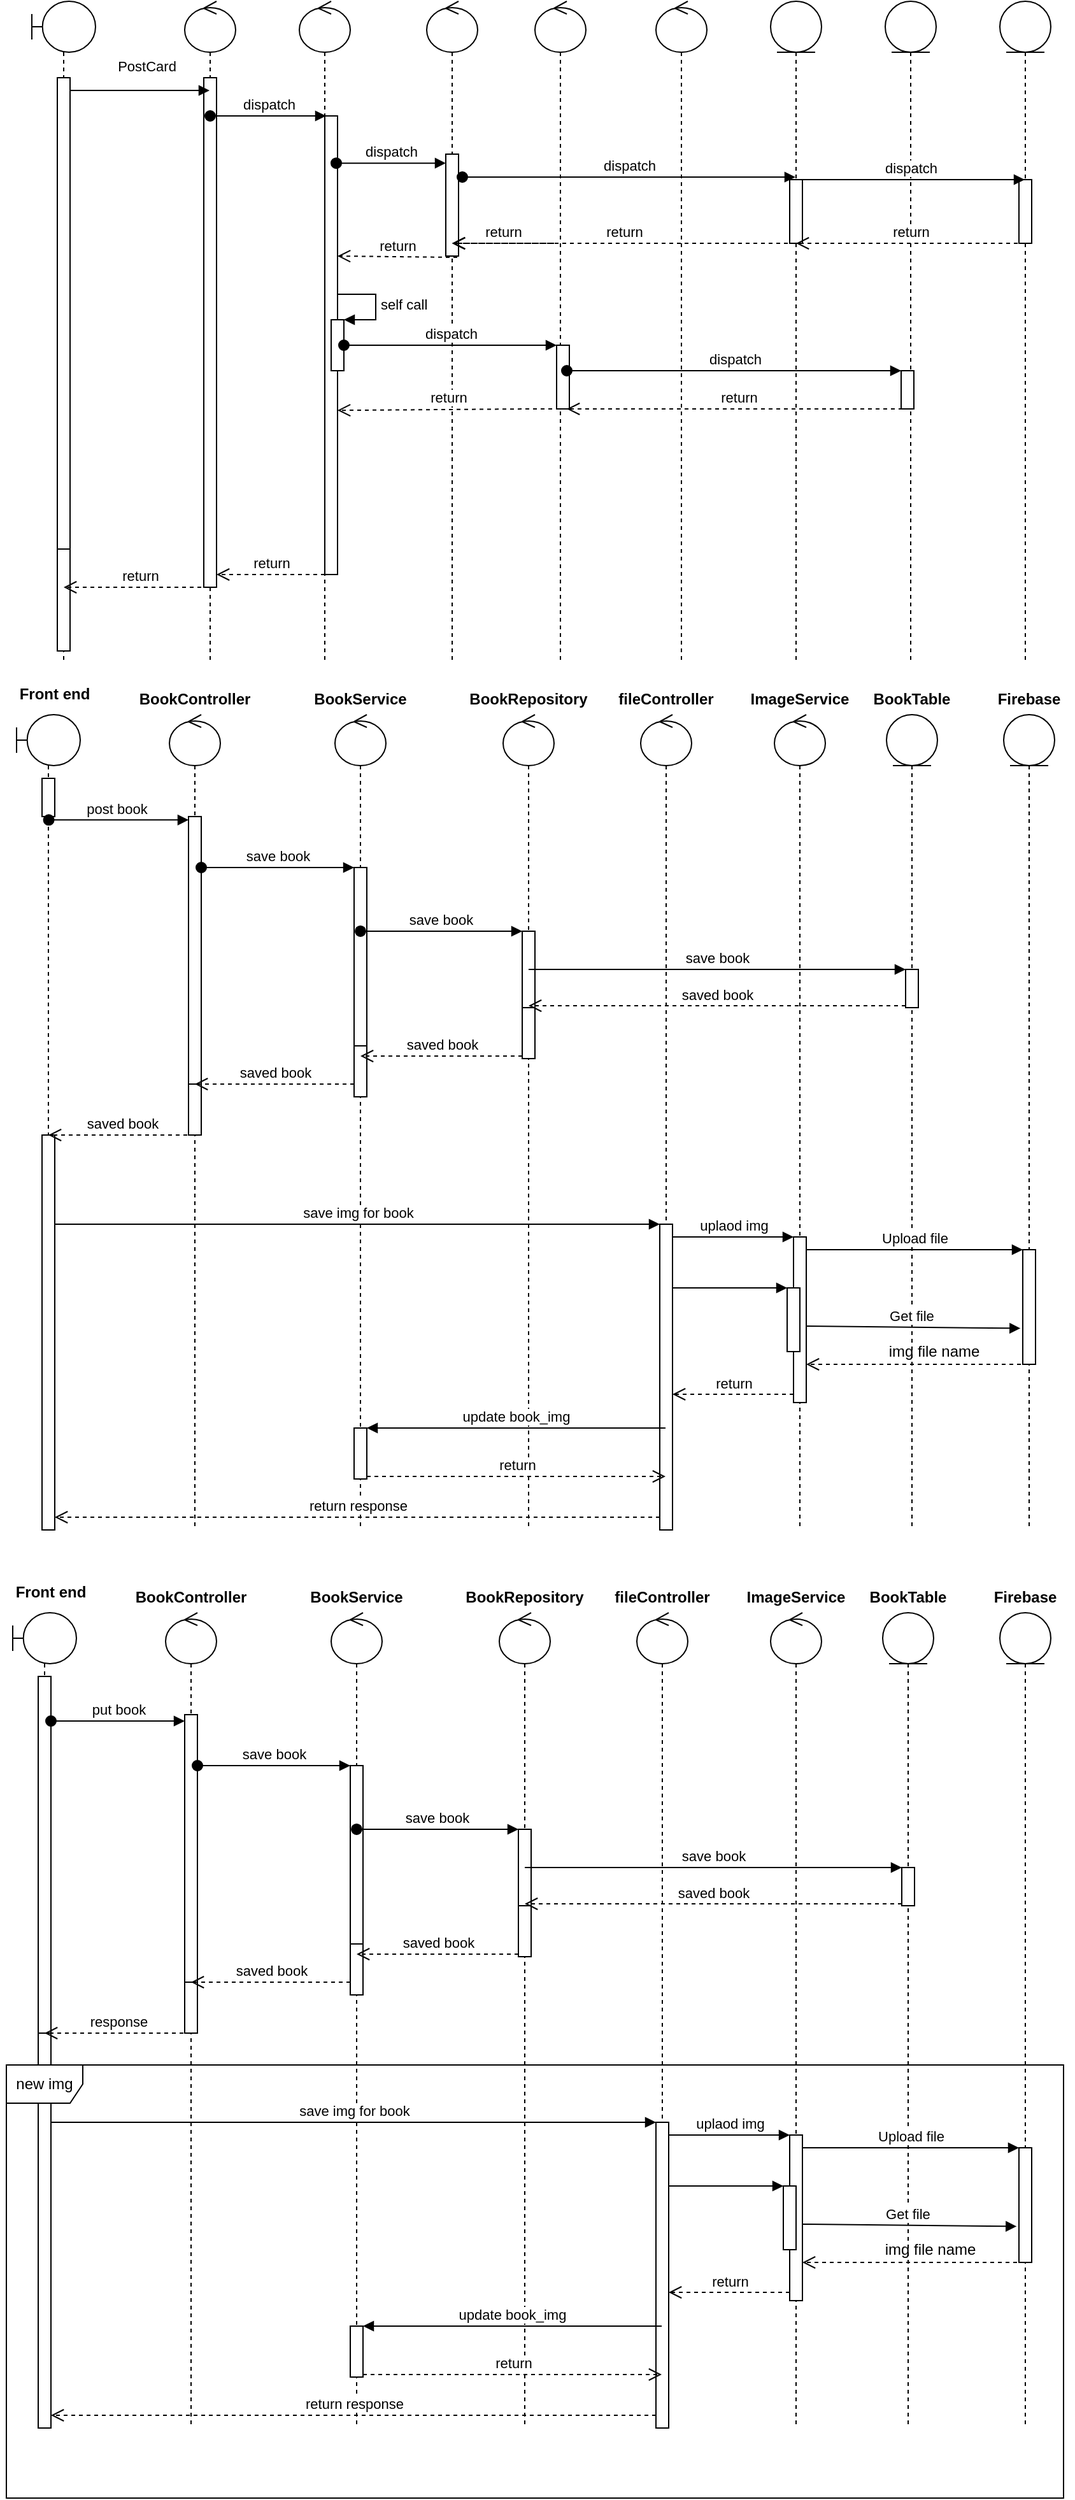 <mxfile version="18.0.6" type="device" pages="2"><diagram id="kgpKYQtTHZ0yAKxKKP6v" name="Page-1"><mxGraphModel dx="1422" dy="865" grid="1" gridSize="10" guides="1" tooltips="1" connect="1" arrows="1" fold="1" page="1" pageScale="1" pageWidth="850" pageHeight="1100" math="0" shadow="0"><root><mxCell id="0"/><mxCell id="1" parent="0"/><mxCell id="9QRSoNvHEUW13l7sTWn6-1" value="" style="shape=umlLifeline;participant=umlBoundary;perimeter=lifelinePerimeter;whiteSpace=wrap;html=1;container=1;collapsible=0;recursiveResize=0;verticalAlign=top;spacingTop=36;outlineConnect=0;" parent="1" vertex="1"><mxGeometry x="30" y="80" width="50" height="520" as="geometry"/></mxCell><mxCell id="9QRSoNvHEUW13l7sTWn6-12" value="" style="html=1;points=[];perimeter=orthogonalPerimeter;" parent="9QRSoNvHEUW13l7sTWn6-1" vertex="1"><mxGeometry x="20" y="60" width="10" height="380" as="geometry"/></mxCell><mxCell id="9QRSoNvHEUW13l7sTWn6-49" value="" style="html=1;points=[];perimeter=orthogonalPerimeter;" parent="9QRSoNvHEUW13l7sTWn6-1" vertex="1"><mxGeometry x="20" y="430" width="10" height="80" as="geometry"/></mxCell><mxCell id="9QRSoNvHEUW13l7sTWn6-2" value="" style="shape=umlLifeline;participant=umlEntity;perimeter=lifelinePerimeter;whiteSpace=wrap;html=1;container=1;collapsible=0;recursiveResize=0;verticalAlign=top;spacingTop=36;outlineConnect=0;" parent="1" vertex="1"><mxGeometry x="700" y="80" width="40" height="520" as="geometry"/></mxCell><mxCell id="9QRSoNvHEUW13l7sTWn6-35" value="" style="html=1;points=[];perimeter=orthogonalPerimeter;" parent="9QRSoNvHEUW13l7sTWn6-2" vertex="1"><mxGeometry x="12.5" y="290" width="10" height="30" as="geometry"/></mxCell><mxCell id="9QRSoNvHEUW13l7sTWn6-3" value="" style="shape=umlLifeline;participant=umlEntity;perimeter=lifelinePerimeter;whiteSpace=wrap;html=1;container=1;collapsible=0;recursiveResize=0;verticalAlign=top;spacingTop=36;outlineConnect=0;" parent="1" vertex="1"><mxGeometry x="790" y="80" width="40" height="520" as="geometry"/></mxCell><mxCell id="9QRSoNvHEUW13l7sTWn6-46" value="" style="html=1;points=[];perimeter=orthogonalPerimeter;" parent="9QRSoNvHEUW13l7sTWn6-3" vertex="1"><mxGeometry x="15" y="140" width="10" height="50" as="geometry"/></mxCell><mxCell id="9QRSoNvHEUW13l7sTWn6-4" value="" style="shape=umlLifeline;participant=umlEntity;perimeter=lifelinePerimeter;whiteSpace=wrap;html=1;container=1;collapsible=0;recursiveResize=0;verticalAlign=top;spacingTop=36;outlineConnect=0;" parent="1" vertex="1"><mxGeometry x="610" y="80" width="40" height="520" as="geometry"/></mxCell><mxCell id="9QRSoNvHEUW13l7sTWn6-21" value="" style="html=1;points=[];perimeter=orthogonalPerimeter;" parent="9QRSoNvHEUW13l7sTWn6-4" vertex="1"><mxGeometry x="15" y="140" width="10" height="50" as="geometry"/></mxCell><mxCell id="9QRSoNvHEUW13l7sTWn6-5" value="" style="shape=umlLifeline;participant=umlControl;perimeter=lifelinePerimeter;whiteSpace=wrap;html=1;container=1;collapsible=0;recursiveResize=0;verticalAlign=top;spacingTop=36;outlineConnect=0;" parent="1" vertex="1"><mxGeometry x="150" y="80" width="40" height="520" as="geometry"/></mxCell><mxCell id="9QRSoNvHEUW13l7sTWn6-48" value="return" style="html=1;verticalAlign=bottom;endArrow=open;dashed=1;endSize=8;rounded=0;" parent="9QRSoNvHEUW13l7sTWn6-5" target="9QRSoNvHEUW13l7sTWn6-50" edge="1"><mxGeometry relative="1" as="geometry"><mxPoint x="110" y="450" as="sourcePoint"/><mxPoint x="30" y="450" as="targetPoint"/></mxGeometry></mxCell><mxCell id="9QRSoNvHEUW13l7sTWn6-50" value="" style="html=1;points=[];perimeter=orthogonalPerimeter;" parent="9QRSoNvHEUW13l7sTWn6-5" vertex="1"><mxGeometry x="15" y="60" width="10" height="400" as="geometry"/></mxCell><mxCell id="9QRSoNvHEUW13l7sTWn6-51" value="return" style="html=1;verticalAlign=bottom;endArrow=open;dashed=1;endSize=8;rounded=0;" parent="9QRSoNvHEUW13l7sTWn6-5" target="9QRSoNvHEUW13l7sTWn6-1" edge="1"><mxGeometry relative="1" as="geometry"><mxPoint x="25" y="460" as="sourcePoint"/><mxPoint x="-55" y="460" as="targetPoint"/></mxGeometry></mxCell><mxCell id="9QRSoNvHEUW13l7sTWn6-6" value="" style="shape=umlLifeline;participant=umlControl;perimeter=lifelinePerimeter;whiteSpace=wrap;html=1;container=1;collapsible=0;recursiveResize=0;verticalAlign=top;spacingTop=36;outlineConnect=0;" parent="1" vertex="1"><mxGeometry x="240" y="80" width="40" height="520" as="geometry"/></mxCell><mxCell id="9QRSoNvHEUW13l7sTWn6-14" value="" style="html=1;points=[];perimeter=orthogonalPerimeter;" parent="9QRSoNvHEUW13l7sTWn6-6" vertex="1"><mxGeometry x="20" y="90" width="10" height="360" as="geometry"/></mxCell><mxCell id="9QRSoNvHEUW13l7sTWn6-23" value="return" style="html=1;verticalAlign=bottom;endArrow=open;dashed=1;endSize=8;rounded=0;exitX=0.9;exitY=1.013;exitDx=0;exitDy=0;exitPerimeter=0;" parent="9QRSoNvHEUW13l7sTWn6-6" source="9QRSoNvHEUW13l7sTWn6-16" edge="1"><mxGeometry relative="1" as="geometry"><mxPoint x="110" y="200" as="sourcePoint"/><mxPoint x="30" y="200" as="targetPoint"/></mxGeometry></mxCell><mxCell id="9QRSoNvHEUW13l7sTWn6-24" value="" style="html=1;points=[];perimeter=orthogonalPerimeter;" parent="9QRSoNvHEUW13l7sTWn6-6" vertex="1"><mxGeometry x="25" y="250" width="10" height="40" as="geometry"/></mxCell><mxCell id="9QRSoNvHEUW13l7sTWn6-25" value="self call" style="edgeStyle=orthogonalEdgeStyle;html=1;align=left;spacingLeft=2;endArrow=block;rounded=0;entryX=1;entryY=0;" parent="9QRSoNvHEUW13l7sTWn6-6" target="9QRSoNvHEUW13l7sTWn6-24" edge="1"><mxGeometry relative="1" as="geometry"><mxPoint x="30" y="230" as="sourcePoint"/><Array as="points"><mxPoint x="60" y="230"/></Array></mxGeometry></mxCell><mxCell id="9QRSoNvHEUW13l7sTWn6-7" value="" style="shape=umlLifeline;participant=umlControl;perimeter=lifelinePerimeter;whiteSpace=wrap;html=1;container=1;collapsible=0;recursiveResize=0;verticalAlign=top;spacingTop=36;outlineConnect=0;" parent="1" vertex="1"><mxGeometry x="340" y="80" width="40" height="520" as="geometry"/></mxCell><mxCell id="9QRSoNvHEUW13l7sTWn6-16" value="" style="html=1;points=[];perimeter=orthogonalPerimeter;" parent="9QRSoNvHEUW13l7sTWn6-7" vertex="1"><mxGeometry x="15" y="120" width="10" height="80" as="geometry"/></mxCell><mxCell id="9QRSoNvHEUW13l7sTWn6-8" value="" style="shape=umlLifeline;participant=umlControl;perimeter=lifelinePerimeter;whiteSpace=wrap;html=1;container=1;collapsible=0;recursiveResize=0;verticalAlign=top;spacingTop=36;outlineConnect=0;" parent="1" vertex="1"><mxGeometry x="425" y="80" width="40" height="520" as="geometry"/></mxCell><mxCell id="9QRSoNvHEUW13l7sTWn6-32" value="" style="html=1;points=[];perimeter=orthogonalPerimeter;" parent="9QRSoNvHEUW13l7sTWn6-8" vertex="1"><mxGeometry x="17" y="270" width="10" height="50" as="geometry"/></mxCell><mxCell id="9QRSoNvHEUW13l7sTWn6-9" value="" style="shape=umlLifeline;participant=umlControl;perimeter=lifelinePerimeter;whiteSpace=wrap;html=1;container=1;collapsible=0;recursiveResize=0;verticalAlign=top;spacingTop=36;outlineConnect=0;" parent="1" vertex="1"><mxGeometry x="520" y="80" width="40" height="520" as="geometry"/></mxCell><mxCell id="9QRSoNvHEUW13l7sTWn6-13" value="PostCard" style="html=1;verticalAlign=bottom;endArrow=block;rounded=0;" parent="1" source="9QRSoNvHEUW13l7sTWn6-12" target="9QRSoNvHEUW13l7sTWn6-5" edge="1"><mxGeometry x="0.096" y="10" width="80" relative="1" as="geometry"><mxPoint x="360" y="270" as="sourcePoint"/><mxPoint x="440" y="270" as="targetPoint"/><Array as="points"><mxPoint x="120" y="150"/></Array><mxPoint as="offset"/></mxGeometry></mxCell><mxCell id="9QRSoNvHEUW13l7sTWn6-15" value="dispatch" style="html=1;verticalAlign=bottom;startArrow=oval;endArrow=block;startSize=8;rounded=0;entryX=0.1;entryY=0;entryDx=0;entryDy=0;entryPerimeter=0;" parent="1" target="9QRSoNvHEUW13l7sTWn6-14" edge="1"><mxGeometry relative="1" as="geometry"><mxPoint x="170" y="170" as="sourcePoint"/></mxGeometry></mxCell><mxCell id="9QRSoNvHEUW13l7sTWn6-17" value="dispatch" style="html=1;verticalAlign=bottom;startArrow=oval;endArrow=block;startSize=8;rounded=0;exitX=0.9;exitY=0.103;exitDx=0;exitDy=0;exitPerimeter=0;" parent="1" source="9QRSoNvHEUW13l7sTWn6-14" target="9QRSoNvHEUW13l7sTWn6-16" edge="1"><mxGeometry relative="1" as="geometry"><mxPoint x="295" y="200" as="sourcePoint"/></mxGeometry></mxCell><mxCell id="9QRSoNvHEUW13l7sTWn6-18" value="dispatch" style="html=1;verticalAlign=bottom;startArrow=oval;startFill=1;endArrow=block;startSize=8;rounded=0;exitX=1.3;exitY=0.225;exitDx=0;exitDy=0;exitPerimeter=0;" parent="1" source="9QRSoNvHEUW13l7sTWn6-16" target="9QRSoNvHEUW13l7sTWn6-4" edge="1"><mxGeometry width="60" relative="1" as="geometry"><mxPoint x="370" y="270" as="sourcePoint"/><mxPoint x="430" y="270" as="targetPoint"/></mxGeometry></mxCell><mxCell id="9QRSoNvHEUW13l7sTWn6-22" value="return" style="html=1;verticalAlign=bottom;endArrow=open;dashed=1;endSize=8;rounded=0;" parent="1" source="9QRSoNvHEUW13l7sTWn6-4" edge="1"><mxGeometry relative="1" as="geometry"><mxPoint x="440" y="270" as="sourcePoint"/><mxPoint x="360" y="270" as="targetPoint"/></mxGeometry></mxCell><mxCell id="9QRSoNvHEUW13l7sTWn6-33" value="dispatch" style="html=1;verticalAlign=bottom;startArrow=oval;endArrow=block;startSize=8;rounded=0;" parent="1" source="9QRSoNvHEUW13l7sTWn6-24" target="9QRSoNvHEUW13l7sTWn6-32" edge="1"><mxGeometry relative="1" as="geometry"><mxPoint x="280" y="364" as="sourcePoint"/></mxGeometry></mxCell><mxCell id="9QRSoNvHEUW13l7sTWn6-36" value="dispatch" style="html=1;verticalAlign=bottom;startArrow=oval;endArrow=block;startSize=8;rounded=0;" parent="1" target="9QRSoNvHEUW13l7sTWn6-35" edge="1"><mxGeometry relative="1" as="geometry"><mxPoint x="450" y="370" as="sourcePoint"/></mxGeometry></mxCell><mxCell id="9QRSoNvHEUW13l7sTWn6-37" value="return" style="html=1;verticalAlign=bottom;endArrow=open;dashed=1;endSize=8;rounded=0;" parent="1" edge="1"><mxGeometry relative="1" as="geometry"><mxPoint x="440" y="270" as="sourcePoint"/><mxPoint x="360" y="270" as="targetPoint"/></mxGeometry></mxCell><mxCell id="9QRSoNvHEUW13l7sTWn6-38" value="return" style="html=1;verticalAlign=bottom;endArrow=open;dashed=1;endSize=8;rounded=0;" parent="1" edge="1"><mxGeometry relative="1" as="geometry"><mxPoint x="440" y="270" as="sourcePoint"/><mxPoint x="360" y="270" as="targetPoint"/></mxGeometry></mxCell><mxCell id="9QRSoNvHEUW13l7sTWn6-40" value="return" style="html=1;verticalAlign=bottom;endArrow=open;dashed=1;endSize=8;rounded=0;" parent="1" source="9QRSoNvHEUW13l7sTWn6-2" edge="1"><mxGeometry relative="1" as="geometry"><mxPoint x="540" y="400" as="sourcePoint"/><mxPoint x="450" y="400" as="targetPoint"/></mxGeometry></mxCell><mxCell id="9QRSoNvHEUW13l7sTWn6-41" value="return" style="html=1;verticalAlign=bottom;endArrow=open;dashed=1;endSize=8;rounded=0;entryX=1;entryY=0.642;entryDx=0;entryDy=0;entryPerimeter=0;" parent="1" source="9QRSoNvHEUW13l7sTWn6-8" target="9QRSoNvHEUW13l7sTWn6-14" edge="1"><mxGeometry relative="1" as="geometry"><mxPoint x="440" y="270" as="sourcePoint"/><mxPoint x="360" y="270" as="targetPoint"/><Array as="points"><mxPoint x="420" y="400"/></Array></mxGeometry></mxCell><mxCell id="9QRSoNvHEUW13l7sTWn6-45" value="dispatch" style="html=1;verticalAlign=bottom;endArrow=block;rounded=0;" parent="1" target="9QRSoNvHEUW13l7sTWn6-3" edge="1"><mxGeometry width="80" relative="1" as="geometry"><mxPoint x="630" y="220" as="sourcePoint"/><mxPoint x="720" y="220" as="targetPoint"/></mxGeometry></mxCell><mxCell id="9QRSoNvHEUW13l7sTWn6-47" value="return" style="html=1;verticalAlign=bottom;endArrow=open;dashed=1;endSize=8;rounded=0;" parent="1" edge="1"><mxGeometry relative="1" as="geometry"><mxPoint x="810" y="270" as="sourcePoint"/><mxPoint x="630" y="270" as="targetPoint"/></mxGeometry></mxCell><mxCell id="xlgQe5Sv33QRE4yqEXiX-37" value="" style="shape=umlLifeline;participant=umlBoundary;perimeter=lifelinePerimeter;whiteSpace=wrap;html=1;container=1;collapsible=0;recursiveResize=0;verticalAlign=top;spacingTop=36;outlineConnect=0;" parent="1" vertex="1"><mxGeometry x="18" y="640" width="50" height="640" as="geometry"/></mxCell><mxCell id="xlgQe5Sv33QRE4yqEXiX-45" value="" style="html=1;points=[];perimeter=orthogonalPerimeter;" parent="xlgQe5Sv33QRE4yqEXiX-37" vertex="1"><mxGeometry x="20" y="50" width="10" height="30" as="geometry"/></mxCell><mxCell id="xlgQe5Sv33QRE4yqEXiX-63" value="" style="html=1;points=[];perimeter=orthogonalPerimeter;" parent="xlgQe5Sv33QRE4yqEXiX-37" vertex="1"><mxGeometry x="20" y="330" width="10" height="310" as="geometry"/></mxCell><mxCell id="xlgQe5Sv33QRE4yqEXiX-38" value="" style="shape=umlLifeline;participant=umlControl;perimeter=lifelinePerimeter;whiteSpace=wrap;html=1;container=1;collapsible=0;recursiveResize=0;verticalAlign=top;spacingTop=36;outlineConnect=0;" parent="1" vertex="1"><mxGeometry x="138" y="640" width="40" height="640" as="geometry"/></mxCell><mxCell id="xlgQe5Sv33QRE4yqEXiX-46" value="" style="html=1;points=[];perimeter=orthogonalPerimeter;" parent="xlgQe5Sv33QRE4yqEXiX-38" vertex="1"><mxGeometry x="15" y="80" width="10" height="210" as="geometry"/></mxCell><mxCell id="xlgQe5Sv33QRE4yqEXiX-61" value="" style="html=1;points=[];perimeter=orthogonalPerimeter;" parent="xlgQe5Sv33QRE4yqEXiX-38" vertex="1"><mxGeometry x="15" y="290" width="10" height="40" as="geometry"/></mxCell><mxCell id="xlgQe5Sv33QRE4yqEXiX-39" value="" style="shape=umlLifeline;participant=umlControl;perimeter=lifelinePerimeter;whiteSpace=wrap;html=1;container=1;collapsible=0;recursiveResize=0;verticalAlign=top;spacingTop=36;outlineConnect=0;" parent="1" vertex="1"><mxGeometry x="268" y="640" width="40" height="640" as="geometry"/></mxCell><mxCell id="xlgQe5Sv33QRE4yqEXiX-48" value="" style="html=1;points=[];perimeter=orthogonalPerimeter;" parent="xlgQe5Sv33QRE4yqEXiX-39" vertex="1"><mxGeometry x="15" y="120" width="10" height="140" as="geometry"/></mxCell><mxCell id="xlgQe5Sv33QRE4yqEXiX-60" value="" style="html=1;points=[];perimeter=orthogonalPerimeter;" parent="xlgQe5Sv33QRE4yqEXiX-39" vertex="1"><mxGeometry x="15" y="260" width="10" height="40" as="geometry"/></mxCell><mxCell id="xlgQe5Sv33QRE4yqEXiX-79" value="" style="html=1;points=[];perimeter=orthogonalPerimeter;" parent="xlgQe5Sv33QRE4yqEXiX-39" vertex="1"><mxGeometry x="15" y="560" width="10" height="40" as="geometry"/></mxCell><mxCell id="xlgQe5Sv33QRE4yqEXiX-40" value="" style="shape=umlLifeline;participant=umlControl;perimeter=lifelinePerimeter;whiteSpace=wrap;html=1;container=1;collapsible=0;recursiveResize=0;verticalAlign=top;spacingTop=36;outlineConnect=0;" parent="1" vertex="1"><mxGeometry x="400" y="640" width="40" height="640" as="geometry"/></mxCell><mxCell id="xlgQe5Sv33QRE4yqEXiX-50" value="" style="html=1;points=[];perimeter=orthogonalPerimeter;" parent="xlgQe5Sv33QRE4yqEXiX-40" vertex="1"><mxGeometry x="15" y="170" width="10" height="60" as="geometry"/></mxCell><mxCell id="xlgQe5Sv33QRE4yqEXiX-57" value="" style="html=1;points=[];perimeter=orthogonalPerimeter;" parent="xlgQe5Sv33QRE4yqEXiX-40" vertex="1"><mxGeometry x="15" y="230" width="10" height="40" as="geometry"/></mxCell><mxCell id="xlgQe5Sv33QRE4yqEXiX-41" value="" style="shape=umlLifeline;participant=umlControl;perimeter=lifelinePerimeter;whiteSpace=wrap;html=1;container=1;collapsible=0;recursiveResize=0;verticalAlign=top;spacingTop=36;outlineConnect=0;" parent="1" vertex="1"><mxGeometry x="508" y="640" width="40" height="640" as="geometry"/></mxCell><mxCell id="xlgQe5Sv33QRE4yqEXiX-65" value="" style="html=1;points=[];perimeter=orthogonalPerimeter;" parent="xlgQe5Sv33QRE4yqEXiX-41" vertex="1"><mxGeometry x="15" y="400" width="10" height="240" as="geometry"/></mxCell><mxCell id="xlgQe5Sv33QRE4yqEXiX-42" value="" style="shape=umlLifeline;participant=umlControl;perimeter=lifelinePerimeter;whiteSpace=wrap;html=1;container=1;collapsible=0;recursiveResize=0;verticalAlign=top;spacingTop=36;outlineConnect=0;" parent="1" vertex="1"><mxGeometry x="613" y="640" width="40" height="640" as="geometry"/></mxCell><mxCell id="xlgQe5Sv33QRE4yqEXiX-68" value="" style="html=1;points=[];perimeter=orthogonalPerimeter;" parent="xlgQe5Sv33QRE4yqEXiX-42" vertex="1"><mxGeometry x="15" y="410" width="10" height="130" as="geometry"/></mxCell><mxCell id="xlgQe5Sv33QRE4yqEXiX-75" value="" style="html=1;points=[];perimeter=orthogonalPerimeter;" parent="xlgQe5Sv33QRE4yqEXiX-42" vertex="1"><mxGeometry x="10" y="450" width="10" height="50" as="geometry"/></mxCell><mxCell id="xlgQe5Sv33QRE4yqEXiX-43" value="" style="shape=umlLifeline;participant=umlEntity;perimeter=lifelinePerimeter;whiteSpace=wrap;html=1;container=1;collapsible=0;recursiveResize=0;verticalAlign=top;spacingTop=36;outlineConnect=0;" parent="1" vertex="1"><mxGeometry x="701" y="640" width="40" height="640" as="geometry"/></mxCell><mxCell id="xlgQe5Sv33QRE4yqEXiX-54" value="" style="html=1;points=[];perimeter=orthogonalPerimeter;" parent="xlgQe5Sv33QRE4yqEXiX-43" vertex="1"><mxGeometry x="15" y="200" width="10" height="30" as="geometry"/></mxCell><mxCell id="xlgQe5Sv33QRE4yqEXiX-44" value="" style="shape=umlLifeline;participant=umlEntity;perimeter=lifelinePerimeter;whiteSpace=wrap;html=1;container=1;collapsible=0;recursiveResize=0;verticalAlign=top;spacingTop=36;outlineConnect=0;" parent="1" vertex="1"><mxGeometry x="793" y="640" width="40" height="640" as="geometry"/></mxCell><mxCell id="xlgQe5Sv33QRE4yqEXiX-71" value="" style="html=1;points=[];perimeter=orthogonalPerimeter;" parent="xlgQe5Sv33QRE4yqEXiX-44" vertex="1"><mxGeometry x="15" y="420" width="10" height="90" as="geometry"/></mxCell><mxCell id="xlgQe5Sv33QRE4yqEXiX-47" value="post book&amp;nbsp;" style="html=1;verticalAlign=bottom;startArrow=oval;endArrow=block;startSize=8;rounded=0;exitX=0.529;exitY=1.089;exitDx=0;exitDy=0;exitPerimeter=0;" parent="1" source="xlgQe5Sv33QRE4yqEXiX-45" target="xlgQe5Sv33QRE4yqEXiX-46" edge="1"><mxGeometry relative="1" as="geometry"><mxPoint x="93" y="720" as="sourcePoint"/></mxGeometry></mxCell><mxCell id="xlgQe5Sv33QRE4yqEXiX-49" value="save book" style="html=1;verticalAlign=bottom;startArrow=oval;endArrow=block;startSize=8;rounded=0;" parent="1" source="xlgQe5Sv33QRE4yqEXiX-46" target="xlgQe5Sv33QRE4yqEXiX-48" edge="1"><mxGeometry relative="1" as="geometry"><mxPoint x="223" y="800" as="sourcePoint"/><Array as="points"><mxPoint x="268" y="760"/></Array></mxGeometry></mxCell><mxCell id="xlgQe5Sv33QRE4yqEXiX-51" value="save book" style="html=1;verticalAlign=bottom;startArrow=oval;endArrow=block;startSize=8;rounded=0;exitX=0.5;exitY=0.357;exitDx=0;exitDy=0;exitPerimeter=0;" parent="1" source="xlgQe5Sv33QRE4yqEXiX-48" target="xlgQe5Sv33QRE4yqEXiX-50" edge="1"><mxGeometry relative="1" as="geometry"><mxPoint x="353" y="810" as="sourcePoint"/><Array as="points"><mxPoint x="358" y="810"/></Array></mxGeometry></mxCell><mxCell id="xlgQe5Sv33QRE4yqEXiX-56" value="saved book" style="html=1;verticalAlign=bottom;endArrow=open;dashed=1;endSize=8;exitX=0;exitY=0.95;rounded=0;" parent="1" source="xlgQe5Sv33QRE4yqEXiX-54" target="xlgQe5Sv33QRE4yqEXiX-40" edge="1"><mxGeometry relative="1" as="geometry"><mxPoint x="646" y="916" as="targetPoint"/></mxGeometry></mxCell><mxCell id="xlgQe5Sv33QRE4yqEXiX-55" value="save book" style="html=1;verticalAlign=bottom;endArrow=block;entryX=0;entryY=0;rounded=0;" parent="1" source="xlgQe5Sv33QRE4yqEXiX-40" target="xlgQe5Sv33QRE4yqEXiX-54" edge="1"><mxGeometry relative="1" as="geometry"><mxPoint x="646" y="840" as="sourcePoint"/></mxGeometry></mxCell><mxCell id="xlgQe5Sv33QRE4yqEXiX-59" value="saved book" style="html=1;verticalAlign=bottom;endArrow=open;dashed=1;endSize=8;exitX=0;exitY=0.95;rounded=0;" parent="1" source="xlgQe5Sv33QRE4yqEXiX-57" edge="1"><mxGeometry relative="1" as="geometry"><mxPoint x="288" y="908" as="targetPoint"/></mxGeometry></mxCell><mxCell id="xlgQe5Sv33QRE4yqEXiX-62" value="saved book" style="html=1;verticalAlign=bottom;endArrow=open;dashed=1;endSize=8;rounded=0;" parent="1" source="xlgQe5Sv33QRE4yqEXiX-60" target="xlgQe5Sv33QRE4yqEXiX-38" edge="1"><mxGeometry relative="1" as="geometry"><mxPoint x="288" y="910" as="sourcePoint"/><mxPoint x="448" y="820" as="targetPoint"/><Array as="points"><mxPoint x="238" y="930"/><mxPoint x="198" y="930"/></Array></mxGeometry></mxCell><mxCell id="xlgQe5Sv33QRE4yqEXiX-64" value="saved book" style="html=1;verticalAlign=bottom;endArrow=open;dashed=1;endSize=8;rounded=0;" parent="1" target="xlgQe5Sv33QRE4yqEXiX-37" edge="1"><mxGeometry relative="1" as="geometry"><mxPoint x="158" y="970" as="sourcePoint"/><mxPoint x="78" y="970" as="targetPoint"/></mxGeometry></mxCell><mxCell id="xlgQe5Sv33QRE4yqEXiX-66" value="save img for book" style="html=1;verticalAlign=bottom;endArrow=block;entryX=0;entryY=0;rounded=0;" parent="1" source="xlgQe5Sv33QRE4yqEXiX-63" target="xlgQe5Sv33QRE4yqEXiX-65" edge="1"><mxGeometry relative="1" as="geometry"><mxPoint x="83" y="1040" as="sourcePoint"/></mxGeometry></mxCell><mxCell id="xlgQe5Sv33QRE4yqEXiX-69" value="uplaod img" style="html=1;verticalAlign=bottom;endArrow=block;entryX=0;entryY=0;rounded=0;" parent="1" source="xlgQe5Sv33QRE4yqEXiX-65" target="xlgQe5Sv33QRE4yqEXiX-68" edge="1"><mxGeometry relative="1" as="geometry"><mxPoint x="558" y="1040" as="sourcePoint"/></mxGeometry></mxCell><mxCell id="xlgQe5Sv33QRE4yqEXiX-70" value="return" style="html=1;verticalAlign=bottom;endArrow=open;dashed=1;endSize=8;exitX=0;exitY=0.95;rounded=0;" parent="1" source="xlgQe5Sv33QRE4yqEXiX-68" target="xlgQe5Sv33QRE4yqEXiX-65" edge="1"><mxGeometry relative="1" as="geometry"><mxPoint x="558" y="1116" as="targetPoint"/></mxGeometry></mxCell><mxCell id="xlgQe5Sv33QRE4yqEXiX-73" value="" style="html=1;verticalAlign=bottom;endArrow=open;dashed=1;endSize=8;rounded=0;" parent="1" source="xlgQe5Sv33QRE4yqEXiX-44" target="xlgQe5Sv33QRE4yqEXiX-68" edge="1"><mxGeometry x="-0.176" y="-13" relative="1" as="geometry"><mxPoint x="738" y="1086" as="targetPoint"/><Array as="points"><mxPoint x="748" y="1150"/></Array><mxPoint as="offset"/></mxGeometry></mxCell><mxCell id="xlgQe5Sv33QRE4yqEXiX-72" value="Upload file" style="html=1;verticalAlign=bottom;endArrow=block;entryX=0;entryY=0;rounded=0;" parent="1" target="xlgQe5Sv33QRE4yqEXiX-71" edge="1"><mxGeometry relative="1" as="geometry"><mxPoint x="638" y="1060" as="sourcePoint"/></mxGeometry></mxCell><mxCell id="xlgQe5Sv33QRE4yqEXiX-74" value="img file name" style="text;html=1;align=center;verticalAlign=middle;resizable=0;points=[];autosize=1;strokeColor=none;fillColor=none;" parent="1" vertex="1"><mxGeometry x="693" y="1130" width="90" height="20" as="geometry"/></mxCell><mxCell id="xlgQe5Sv33QRE4yqEXiX-76" value="" style="html=1;verticalAlign=bottom;endArrow=block;entryX=0;entryY=0;rounded=0;" parent="1" source="xlgQe5Sv33QRE4yqEXiX-65" target="xlgQe5Sv33QRE4yqEXiX-75" edge="1"><mxGeometry relative="1" as="geometry"><mxPoint x="553" y="1090" as="sourcePoint"/></mxGeometry></mxCell><mxCell id="xlgQe5Sv33QRE4yqEXiX-78" value="Get file&amp;nbsp;" style="html=1;verticalAlign=bottom;endArrow=block;rounded=0;entryX=-0.186;entryY=0.686;entryDx=0;entryDy=0;entryPerimeter=0;" parent="1" target="xlgQe5Sv33QRE4yqEXiX-71" edge="1"><mxGeometry width="80" relative="1" as="geometry"><mxPoint x="638" y="1120" as="sourcePoint"/><mxPoint x="718" y="1120" as="targetPoint"/></mxGeometry></mxCell><mxCell id="xlgQe5Sv33QRE4yqEXiX-80" value="update book_img" style="html=1;verticalAlign=bottom;endArrow=block;entryX=1;entryY=0;rounded=0;" parent="1" source="xlgQe5Sv33QRE4yqEXiX-41" target="xlgQe5Sv33QRE4yqEXiX-79" edge="1"><mxGeometry relative="1" as="geometry"><mxPoint x="485" y="1180" as="sourcePoint"/></mxGeometry></mxCell><mxCell id="xlgQe5Sv33QRE4yqEXiX-81" value="return" style="html=1;verticalAlign=bottom;endArrow=open;dashed=1;endSize=8;exitX=1;exitY=0.95;rounded=0;" parent="1" source="xlgQe5Sv33QRE4yqEXiX-79" target="xlgQe5Sv33QRE4yqEXiX-41" edge="1"><mxGeometry relative="1" as="geometry"><mxPoint x="528" y="1250" as="targetPoint"/></mxGeometry></mxCell><mxCell id="xlgQe5Sv33QRE4yqEXiX-83" value="return response" style="html=1;verticalAlign=bottom;endArrow=open;dashed=1;endSize=8;rounded=0;" parent="1" source="xlgQe5Sv33QRE4yqEXiX-65" target="xlgQe5Sv33QRE4yqEXiX-63" edge="1"><mxGeometry relative="1" as="geometry"><mxPoint x="528" y="1280" as="sourcePoint"/><mxPoint x="448" y="980" as="targetPoint"/><Array as="points"><mxPoint x="338" y="1270"/></Array></mxGeometry></mxCell><mxCell id="xlgQe5Sv33QRE4yqEXiX-85" value="Front end" style="text;align=center;fontStyle=1;verticalAlign=middle;spacingLeft=3;spacingRight=3;strokeColor=none;rotatable=0;points=[[0,0.5],[1,0.5]];portConstraint=eastwest;" parent="1" vertex="1"><mxGeometry x="8" y="610" width="80" height="26" as="geometry"/></mxCell><mxCell id="xlgQe5Sv33QRE4yqEXiX-86" value="BookService" style="text;align=center;fontStyle=1;verticalAlign=middle;spacingLeft=3;spacingRight=3;strokeColor=none;rotatable=0;points=[[0,0.5],[1,0.5]];portConstraint=eastwest;" parent="1" vertex="1"><mxGeometry x="248" y="614" width="80" height="26" as="geometry"/></mxCell><mxCell id="xlgQe5Sv33QRE4yqEXiX-87" value="BookController" style="text;align=center;fontStyle=1;verticalAlign=middle;spacingLeft=3;spacingRight=3;strokeColor=none;rotatable=0;points=[[0,0.5],[1,0.5]];portConstraint=eastwest;" parent="1" vertex="1"><mxGeometry x="118" y="614" width="80" height="26" as="geometry"/></mxCell><mxCell id="xlgQe5Sv33QRE4yqEXiX-89" value="BookRepository" style="text;align=center;fontStyle=1;verticalAlign=middle;spacingLeft=3;spacingRight=3;strokeColor=none;rotatable=0;points=[[0,0.5],[1,0.5]];portConstraint=eastwest;" parent="1" vertex="1"><mxGeometry x="380" y="614" width="80" height="26" as="geometry"/></mxCell><mxCell id="xlgQe5Sv33QRE4yqEXiX-90" value="fileController" style="text;align=center;fontStyle=1;verticalAlign=middle;spacingLeft=3;spacingRight=3;strokeColor=none;rotatable=0;points=[[0,0.5],[1,0.5]];portConstraint=eastwest;" parent="1" vertex="1"><mxGeometry x="488" y="614" width="80" height="26" as="geometry"/></mxCell><mxCell id="xlgQe5Sv33QRE4yqEXiX-91" value="Firebase" style="text;align=center;fontStyle=1;verticalAlign=middle;spacingLeft=3;spacingRight=3;strokeColor=none;rotatable=0;points=[[0,0.5],[1,0.5]];portConstraint=eastwest;" parent="1" vertex="1"><mxGeometry x="778" y="614" width="70" height="26" as="geometry"/></mxCell><mxCell id="xlgQe5Sv33QRE4yqEXiX-92" value="ImageService" style="text;align=center;fontStyle=1;verticalAlign=middle;spacingLeft=3;spacingRight=3;strokeColor=none;rotatable=0;points=[[0,0.5],[1,0.5]];portConstraint=eastwest;" parent="1" vertex="1"><mxGeometry x="593" y="614" width="80" height="26" as="geometry"/></mxCell><mxCell id="xlgQe5Sv33QRE4yqEXiX-93" value="BookTable" style="text;align=center;fontStyle=1;verticalAlign=middle;spacingLeft=3;spacingRight=3;strokeColor=none;rotatable=0;points=[[0,0.5],[1,0.5]];portConstraint=eastwest;" parent="1" vertex="1"><mxGeometry x="681" y="614" width="80" height="26" as="geometry"/></mxCell><mxCell id="4aAy3oeXw5uNJfBWzepv-1" value="" style="shape=umlLifeline;participant=umlBoundary;perimeter=lifelinePerimeter;whiteSpace=wrap;html=1;container=1;collapsible=0;recursiveResize=0;verticalAlign=top;spacingTop=36;outlineConnect=0;" vertex="1" parent="1"><mxGeometry x="15" y="1345" width="50" height="640" as="geometry"/></mxCell><mxCell id="4aAy3oeXw5uNJfBWzepv-2" value="" style="html=1;points=[];perimeter=orthogonalPerimeter;" vertex="1" parent="4aAy3oeXw5uNJfBWzepv-1"><mxGeometry x="20" y="50" width="10" height="280" as="geometry"/></mxCell><mxCell id="4aAy3oeXw5uNJfBWzepv-3" value="" style="html=1;points=[];perimeter=orthogonalPerimeter;" vertex="1" parent="4aAy3oeXw5uNJfBWzepv-1"><mxGeometry x="20" y="330" width="10" height="310" as="geometry"/></mxCell><mxCell id="4aAy3oeXw5uNJfBWzepv-4" value="" style="shape=umlLifeline;participant=umlControl;perimeter=lifelinePerimeter;whiteSpace=wrap;html=1;container=1;collapsible=0;recursiveResize=0;verticalAlign=top;spacingTop=36;outlineConnect=0;" vertex="1" parent="1"><mxGeometry x="135" y="1345" width="40" height="640" as="geometry"/></mxCell><mxCell id="4aAy3oeXw5uNJfBWzepv-5" value="" style="html=1;points=[];perimeter=orthogonalPerimeter;" vertex="1" parent="4aAy3oeXw5uNJfBWzepv-4"><mxGeometry x="15" y="80" width="10" height="210" as="geometry"/></mxCell><mxCell id="4aAy3oeXw5uNJfBWzepv-6" value="" style="html=1;points=[];perimeter=orthogonalPerimeter;" vertex="1" parent="4aAy3oeXw5uNJfBWzepv-4"><mxGeometry x="15" y="290" width="10" height="40" as="geometry"/></mxCell><mxCell id="4aAy3oeXw5uNJfBWzepv-7" value="" style="shape=umlLifeline;participant=umlControl;perimeter=lifelinePerimeter;whiteSpace=wrap;html=1;container=1;collapsible=0;recursiveResize=0;verticalAlign=top;spacingTop=36;outlineConnect=0;" vertex="1" parent="1"><mxGeometry x="265" y="1345" width="40" height="640" as="geometry"/></mxCell><mxCell id="4aAy3oeXw5uNJfBWzepv-8" value="" style="html=1;points=[];perimeter=orthogonalPerimeter;" vertex="1" parent="4aAy3oeXw5uNJfBWzepv-7"><mxGeometry x="15" y="120" width="10" height="140" as="geometry"/></mxCell><mxCell id="4aAy3oeXw5uNJfBWzepv-9" value="" style="html=1;points=[];perimeter=orthogonalPerimeter;" vertex="1" parent="4aAy3oeXw5uNJfBWzepv-7"><mxGeometry x="15" y="260" width="10" height="40" as="geometry"/></mxCell><mxCell id="4aAy3oeXw5uNJfBWzepv-10" value="" style="html=1;points=[];perimeter=orthogonalPerimeter;" vertex="1" parent="4aAy3oeXw5uNJfBWzepv-7"><mxGeometry x="15" y="560" width="10" height="40" as="geometry"/></mxCell><mxCell id="4aAy3oeXw5uNJfBWzepv-11" value="" style="shape=umlLifeline;participant=umlControl;perimeter=lifelinePerimeter;whiteSpace=wrap;html=1;container=1;collapsible=0;recursiveResize=0;verticalAlign=top;spacingTop=36;outlineConnect=0;" vertex="1" parent="1"><mxGeometry x="397" y="1345" width="40" height="640" as="geometry"/></mxCell><mxCell id="4aAy3oeXw5uNJfBWzepv-12" value="" style="html=1;points=[];perimeter=orthogonalPerimeter;" vertex="1" parent="4aAy3oeXw5uNJfBWzepv-11"><mxGeometry x="15" y="170" width="10" height="60" as="geometry"/></mxCell><mxCell id="4aAy3oeXw5uNJfBWzepv-13" value="" style="html=1;points=[];perimeter=orthogonalPerimeter;" vertex="1" parent="4aAy3oeXw5uNJfBWzepv-11"><mxGeometry x="15" y="230" width="10" height="40" as="geometry"/></mxCell><mxCell id="4aAy3oeXw5uNJfBWzepv-14" value="" style="shape=umlLifeline;participant=umlControl;perimeter=lifelinePerimeter;whiteSpace=wrap;html=1;container=1;collapsible=0;recursiveResize=0;verticalAlign=top;spacingTop=36;outlineConnect=0;" vertex="1" parent="1"><mxGeometry x="505" y="1345" width="40" height="640" as="geometry"/></mxCell><mxCell id="4aAy3oeXw5uNJfBWzepv-15" value="" style="html=1;points=[];perimeter=orthogonalPerimeter;" vertex="1" parent="4aAy3oeXw5uNJfBWzepv-14"><mxGeometry x="15" y="400" width="10" height="240" as="geometry"/></mxCell><mxCell id="4aAy3oeXw5uNJfBWzepv-16" value="" style="shape=umlLifeline;participant=umlControl;perimeter=lifelinePerimeter;whiteSpace=wrap;html=1;container=1;collapsible=0;recursiveResize=0;verticalAlign=top;spacingTop=36;outlineConnect=0;" vertex="1" parent="1"><mxGeometry x="610" y="1345" width="40" height="640" as="geometry"/></mxCell><mxCell id="4aAy3oeXw5uNJfBWzepv-17" value="" style="html=1;points=[];perimeter=orthogonalPerimeter;" vertex="1" parent="4aAy3oeXw5uNJfBWzepv-16"><mxGeometry x="15" y="410" width="10" height="130" as="geometry"/></mxCell><mxCell id="4aAy3oeXw5uNJfBWzepv-18" value="" style="html=1;points=[];perimeter=orthogonalPerimeter;" vertex="1" parent="4aAy3oeXw5uNJfBWzepv-16"><mxGeometry x="10" y="450" width="10" height="50" as="geometry"/></mxCell><mxCell id="4aAy3oeXw5uNJfBWzepv-19" value="" style="shape=umlLifeline;participant=umlEntity;perimeter=lifelinePerimeter;whiteSpace=wrap;html=1;container=1;collapsible=0;recursiveResize=0;verticalAlign=top;spacingTop=36;outlineConnect=0;" vertex="1" parent="1"><mxGeometry x="698" y="1345" width="40" height="640" as="geometry"/></mxCell><mxCell id="4aAy3oeXw5uNJfBWzepv-20" value="" style="html=1;points=[];perimeter=orthogonalPerimeter;" vertex="1" parent="4aAy3oeXw5uNJfBWzepv-19"><mxGeometry x="15" y="200" width="10" height="30" as="geometry"/></mxCell><mxCell id="4aAy3oeXw5uNJfBWzepv-21" value="" style="shape=umlLifeline;participant=umlEntity;perimeter=lifelinePerimeter;whiteSpace=wrap;html=1;container=1;collapsible=0;recursiveResize=0;verticalAlign=top;spacingTop=36;outlineConnect=0;" vertex="1" parent="1"><mxGeometry x="790" y="1345" width="40" height="640" as="geometry"/></mxCell><mxCell id="4aAy3oeXw5uNJfBWzepv-22" value="" style="html=1;points=[];perimeter=orthogonalPerimeter;" vertex="1" parent="4aAy3oeXw5uNJfBWzepv-21"><mxGeometry x="15" y="420" width="10" height="90" as="geometry"/></mxCell><mxCell id="4aAy3oeXw5uNJfBWzepv-23" value="put book" style="html=1;verticalAlign=bottom;startArrow=oval;endArrow=block;startSize=8;rounded=0;" edge="1" parent="1" source="4aAy3oeXw5uNJfBWzepv-2" target="4aAy3oeXw5uNJfBWzepv-5"><mxGeometry relative="1" as="geometry"><mxPoint x="90" y="1425" as="sourcePoint"/><Array as="points"><mxPoint x="110" y="1430"/></Array></mxGeometry></mxCell><mxCell id="4aAy3oeXw5uNJfBWzepv-24" value="save book" style="html=1;verticalAlign=bottom;startArrow=oval;endArrow=block;startSize=8;rounded=0;" edge="1" parent="1" source="4aAy3oeXw5uNJfBWzepv-5" target="4aAy3oeXw5uNJfBWzepv-8"><mxGeometry relative="1" as="geometry"><mxPoint x="220" y="1505" as="sourcePoint"/><Array as="points"><mxPoint x="265" y="1465"/></Array></mxGeometry></mxCell><mxCell id="4aAy3oeXw5uNJfBWzepv-25" value="save book" style="html=1;verticalAlign=bottom;startArrow=oval;endArrow=block;startSize=8;rounded=0;exitX=0.5;exitY=0.357;exitDx=0;exitDy=0;exitPerimeter=0;" edge="1" parent="1" source="4aAy3oeXw5uNJfBWzepv-8" target="4aAy3oeXw5uNJfBWzepv-12"><mxGeometry relative="1" as="geometry"><mxPoint x="350" y="1515" as="sourcePoint"/><Array as="points"><mxPoint x="355" y="1515"/></Array></mxGeometry></mxCell><mxCell id="4aAy3oeXw5uNJfBWzepv-26" value="saved book" style="html=1;verticalAlign=bottom;endArrow=open;dashed=1;endSize=8;exitX=0;exitY=0.95;rounded=0;" edge="1" parent="1" source="4aAy3oeXw5uNJfBWzepv-20" target="4aAy3oeXw5uNJfBWzepv-11"><mxGeometry relative="1" as="geometry"><mxPoint x="643" y="1621" as="targetPoint"/></mxGeometry></mxCell><mxCell id="4aAy3oeXw5uNJfBWzepv-27" value="save book" style="html=1;verticalAlign=bottom;endArrow=block;entryX=0;entryY=0;rounded=0;" edge="1" parent="1" source="4aAy3oeXw5uNJfBWzepv-11" target="4aAy3oeXw5uNJfBWzepv-20"><mxGeometry relative="1" as="geometry"><mxPoint x="643" y="1545" as="sourcePoint"/></mxGeometry></mxCell><mxCell id="4aAy3oeXw5uNJfBWzepv-28" value="saved book" style="html=1;verticalAlign=bottom;endArrow=open;dashed=1;endSize=8;exitX=0;exitY=0.95;rounded=0;" edge="1" parent="1" source="4aAy3oeXw5uNJfBWzepv-13"><mxGeometry relative="1" as="geometry"><mxPoint x="285" y="1613" as="targetPoint"/></mxGeometry></mxCell><mxCell id="4aAy3oeXw5uNJfBWzepv-29" value="saved book" style="html=1;verticalAlign=bottom;endArrow=open;dashed=1;endSize=8;rounded=0;" edge="1" parent="1" source="4aAy3oeXw5uNJfBWzepv-9" target="4aAy3oeXw5uNJfBWzepv-4"><mxGeometry relative="1" as="geometry"><mxPoint x="285" y="1615" as="sourcePoint"/><mxPoint x="445" y="1525" as="targetPoint"/><Array as="points"><mxPoint x="235" y="1635"/><mxPoint x="195" y="1635"/></Array></mxGeometry></mxCell><mxCell id="4aAy3oeXw5uNJfBWzepv-30" value="response" style="html=1;verticalAlign=bottom;endArrow=open;dashed=1;endSize=8;rounded=0;" edge="1" parent="1" target="4aAy3oeXw5uNJfBWzepv-1"><mxGeometry relative="1" as="geometry"><mxPoint x="155" y="1675" as="sourcePoint"/><mxPoint x="75" y="1675" as="targetPoint"/></mxGeometry></mxCell><mxCell id="4aAy3oeXw5uNJfBWzepv-31" value="save img for book" style="html=1;verticalAlign=bottom;endArrow=block;entryX=0;entryY=0;rounded=0;" edge="1" parent="1" source="4aAy3oeXw5uNJfBWzepv-3" target="4aAy3oeXw5uNJfBWzepv-15"><mxGeometry relative="1" as="geometry"><mxPoint x="80" y="1745" as="sourcePoint"/></mxGeometry></mxCell><mxCell id="4aAy3oeXw5uNJfBWzepv-32" value="uplaod img" style="html=1;verticalAlign=bottom;endArrow=block;entryX=0;entryY=0;rounded=0;" edge="1" parent="1" source="4aAy3oeXw5uNJfBWzepv-15" target="4aAy3oeXw5uNJfBWzepv-17"><mxGeometry relative="1" as="geometry"><mxPoint x="555" y="1745" as="sourcePoint"/></mxGeometry></mxCell><mxCell id="4aAy3oeXw5uNJfBWzepv-33" value="return" style="html=1;verticalAlign=bottom;endArrow=open;dashed=1;endSize=8;exitX=0;exitY=0.95;rounded=0;" edge="1" parent="1" source="4aAy3oeXw5uNJfBWzepv-17" target="4aAy3oeXw5uNJfBWzepv-15"><mxGeometry relative="1" as="geometry"><mxPoint x="555" y="1821" as="targetPoint"/></mxGeometry></mxCell><mxCell id="4aAy3oeXw5uNJfBWzepv-34" value="" style="html=1;verticalAlign=bottom;endArrow=open;dashed=1;endSize=8;rounded=0;" edge="1" parent="1" source="4aAy3oeXw5uNJfBWzepv-21" target="4aAy3oeXw5uNJfBWzepv-17"><mxGeometry x="-0.176" y="-13" relative="1" as="geometry"><mxPoint x="735" y="1791" as="targetPoint"/><Array as="points"><mxPoint x="745" y="1855"/></Array><mxPoint as="offset"/></mxGeometry></mxCell><mxCell id="4aAy3oeXw5uNJfBWzepv-35" value="Upload file" style="html=1;verticalAlign=bottom;endArrow=block;entryX=0;entryY=0;rounded=0;" edge="1" parent="1" target="4aAy3oeXw5uNJfBWzepv-22"><mxGeometry relative="1" as="geometry"><mxPoint x="635" y="1765" as="sourcePoint"/></mxGeometry></mxCell><mxCell id="4aAy3oeXw5uNJfBWzepv-36" value="img file name" style="text;html=1;align=center;verticalAlign=middle;resizable=0;points=[];autosize=1;strokeColor=none;fillColor=none;" vertex="1" parent="1"><mxGeometry x="690" y="1835" width="90" height="20" as="geometry"/></mxCell><mxCell id="4aAy3oeXw5uNJfBWzepv-37" value="" style="html=1;verticalAlign=bottom;endArrow=block;entryX=0;entryY=0;rounded=0;" edge="1" parent="1" source="4aAy3oeXw5uNJfBWzepv-15" target="4aAy3oeXw5uNJfBWzepv-18"><mxGeometry relative="1" as="geometry"><mxPoint x="550" y="1795" as="sourcePoint"/></mxGeometry></mxCell><mxCell id="4aAy3oeXw5uNJfBWzepv-38" value="Get file&amp;nbsp;" style="html=1;verticalAlign=bottom;endArrow=block;rounded=0;entryX=-0.186;entryY=0.686;entryDx=0;entryDy=0;entryPerimeter=0;" edge="1" parent="1" target="4aAy3oeXw5uNJfBWzepv-22"><mxGeometry width="80" relative="1" as="geometry"><mxPoint x="635" y="1825" as="sourcePoint"/><mxPoint x="715" y="1825" as="targetPoint"/></mxGeometry></mxCell><mxCell id="4aAy3oeXw5uNJfBWzepv-39" value="update book_img" style="html=1;verticalAlign=bottom;endArrow=block;entryX=1;entryY=0;rounded=0;" edge="1" parent="1" source="4aAy3oeXw5uNJfBWzepv-14" target="4aAy3oeXw5uNJfBWzepv-10"><mxGeometry relative="1" as="geometry"><mxPoint x="482" y="1885" as="sourcePoint"/></mxGeometry></mxCell><mxCell id="4aAy3oeXw5uNJfBWzepv-40" value="return" style="html=1;verticalAlign=bottom;endArrow=open;dashed=1;endSize=8;exitX=1;exitY=0.95;rounded=0;" edge="1" parent="1" source="4aAy3oeXw5uNJfBWzepv-10" target="4aAy3oeXw5uNJfBWzepv-14"><mxGeometry relative="1" as="geometry"><mxPoint x="525" y="1955" as="targetPoint"/></mxGeometry></mxCell><mxCell id="4aAy3oeXw5uNJfBWzepv-41" value="return response" style="html=1;verticalAlign=bottom;endArrow=open;dashed=1;endSize=8;rounded=0;" edge="1" parent="1" source="4aAy3oeXw5uNJfBWzepv-15" target="4aAy3oeXw5uNJfBWzepv-3"><mxGeometry relative="1" as="geometry"><mxPoint x="525" y="1985" as="sourcePoint"/><mxPoint x="445" y="1685" as="targetPoint"/><Array as="points"><mxPoint x="335" y="1975"/></Array></mxGeometry></mxCell><mxCell id="4aAy3oeXw5uNJfBWzepv-42" value="Front end" style="text;align=center;fontStyle=1;verticalAlign=middle;spacingLeft=3;spacingRight=3;strokeColor=none;rotatable=0;points=[[0,0.5],[1,0.5]];portConstraint=eastwest;" vertex="1" parent="1"><mxGeometry x="5" y="1315" width="80" height="26" as="geometry"/></mxCell><mxCell id="4aAy3oeXw5uNJfBWzepv-43" value="BookService" style="text;align=center;fontStyle=1;verticalAlign=middle;spacingLeft=3;spacingRight=3;strokeColor=none;rotatable=0;points=[[0,0.5],[1,0.5]];portConstraint=eastwest;" vertex="1" parent="1"><mxGeometry x="245" y="1319" width="80" height="26" as="geometry"/></mxCell><mxCell id="4aAy3oeXw5uNJfBWzepv-44" value="BookController" style="text;align=center;fontStyle=1;verticalAlign=middle;spacingLeft=3;spacingRight=3;strokeColor=none;rotatable=0;points=[[0,0.5],[1,0.5]];portConstraint=eastwest;" vertex="1" parent="1"><mxGeometry x="115" y="1319" width="80" height="26" as="geometry"/></mxCell><mxCell id="4aAy3oeXw5uNJfBWzepv-45" value="BookRepository" style="text;align=center;fontStyle=1;verticalAlign=middle;spacingLeft=3;spacingRight=3;strokeColor=none;rotatable=0;points=[[0,0.5],[1,0.5]];portConstraint=eastwest;" vertex="1" parent="1"><mxGeometry x="377" y="1319" width="80" height="26" as="geometry"/></mxCell><mxCell id="4aAy3oeXw5uNJfBWzepv-46" value="fileController" style="text;align=center;fontStyle=1;verticalAlign=middle;spacingLeft=3;spacingRight=3;strokeColor=none;rotatable=0;points=[[0,0.5],[1,0.5]];portConstraint=eastwest;" vertex="1" parent="1"><mxGeometry x="485" y="1319" width="80" height="26" as="geometry"/></mxCell><mxCell id="4aAy3oeXw5uNJfBWzepv-47" value="Firebase" style="text;align=center;fontStyle=1;verticalAlign=middle;spacingLeft=3;spacingRight=3;strokeColor=none;rotatable=0;points=[[0,0.5],[1,0.5]];portConstraint=eastwest;" vertex="1" parent="1"><mxGeometry x="775" y="1319" width="70" height="26" as="geometry"/></mxCell><mxCell id="4aAy3oeXw5uNJfBWzepv-48" value="ImageService" style="text;align=center;fontStyle=1;verticalAlign=middle;spacingLeft=3;spacingRight=3;strokeColor=none;rotatable=0;points=[[0,0.5],[1,0.5]];portConstraint=eastwest;" vertex="1" parent="1"><mxGeometry x="590" y="1319" width="80" height="26" as="geometry"/></mxCell><mxCell id="4aAy3oeXw5uNJfBWzepv-49" value="BookTable" style="text;align=center;fontStyle=1;verticalAlign=middle;spacingLeft=3;spacingRight=3;strokeColor=none;rotatable=0;points=[[0,0.5],[1,0.5]];portConstraint=eastwest;" vertex="1" parent="1"><mxGeometry x="678" y="1319" width="80" height="26" as="geometry"/></mxCell><mxCell id="4aAy3oeXw5uNJfBWzepv-54" value="new img" style="shape=umlFrame;whiteSpace=wrap;html=1;" vertex="1" parent="1"><mxGeometry x="10" y="1700" width="830" height="340" as="geometry"/></mxCell></root></mxGraphModel></diagram><diagram id="iD13wwe42ECtE7rupLyq" name="Page-2"><mxGraphModel dx="1422" dy="865" grid="1" gridSize="10" guides="1" tooltips="1" connect="1" arrows="1" fold="1" page="1" pageScale="1" pageWidth="850" pageHeight="1100" math="0" shadow="0"><root><mxCell id="0"/><mxCell id="1" parent="0"/></root></mxGraphModel></diagram></mxfile>